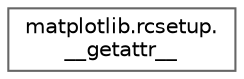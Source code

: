 digraph "Graphical Class Hierarchy"
{
 // LATEX_PDF_SIZE
  bgcolor="transparent";
  edge [fontname=Helvetica,fontsize=10,labelfontname=Helvetica,labelfontsize=10];
  node [fontname=Helvetica,fontsize=10,shape=box,height=0.2,width=0.4];
  rankdir="LR";
  Node0 [id="Node000000",label="matplotlib.rcsetup.\l__getattr__",height=0.2,width=0.4,color="grey40", fillcolor="white", style="filled",URL="$d4/dbe/classmatplotlib_1_1rcsetup_1_1____getattr____.html",tooltip=" "];
}
